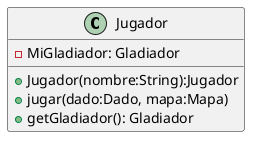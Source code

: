 @startuml
    class Jugador {
        - MiGladiador: Gladiador
        + Jugador(nombre:String):Jugador
        + jugar(dado:Dado, mapa:Mapa)
        + getGladiador(): Gladiador

    }
@enduml